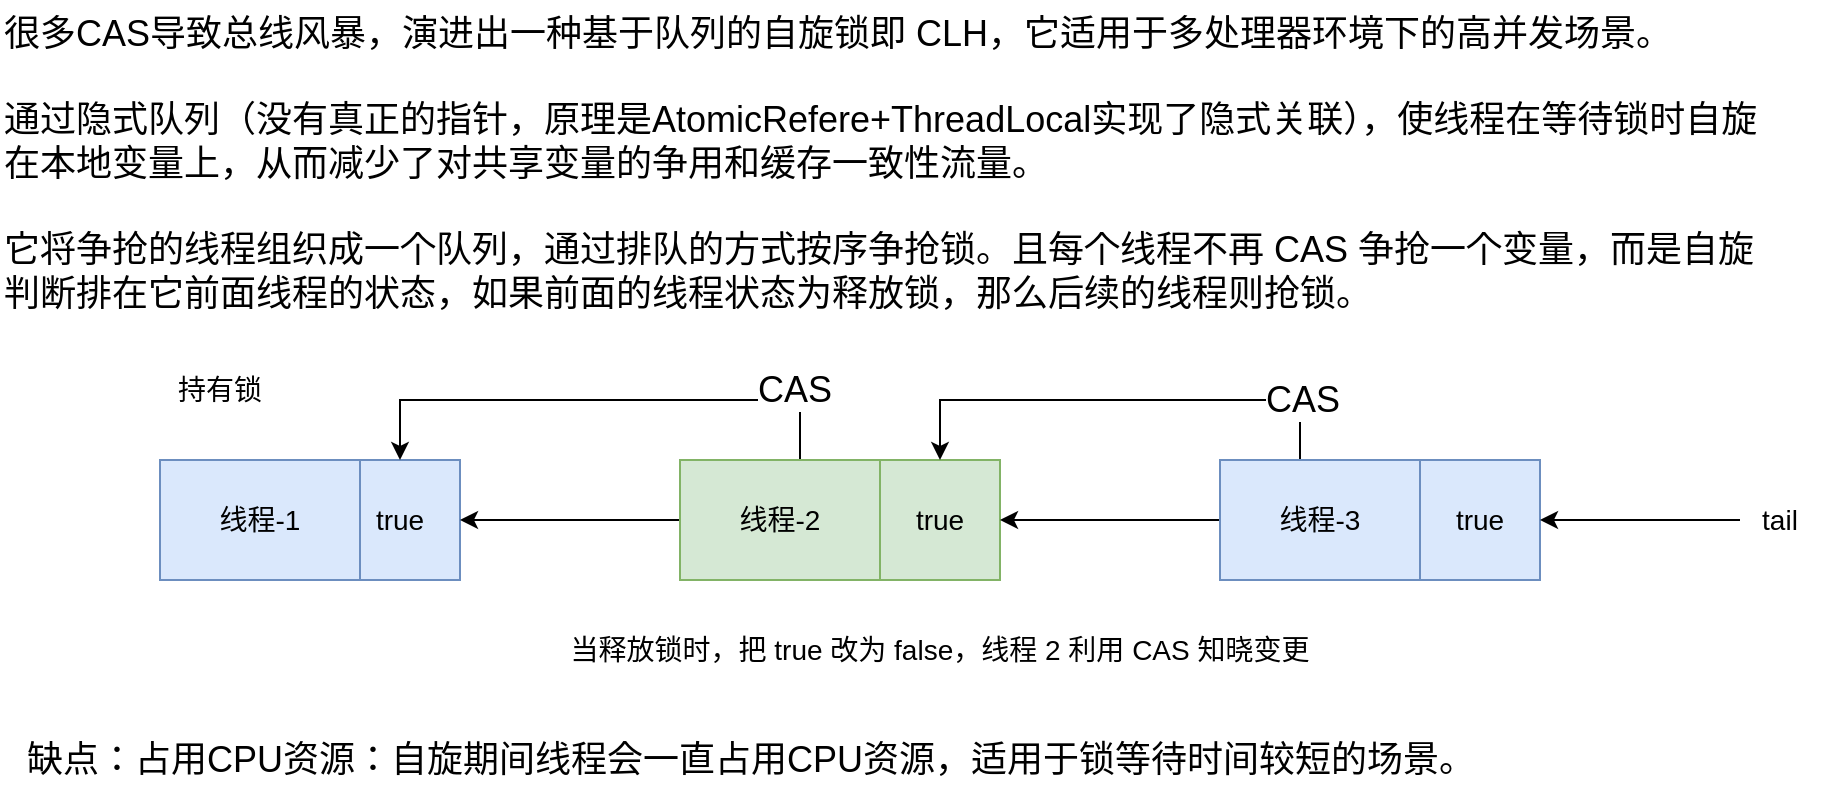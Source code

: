 <mxfile version="24.7.5" pages="2">
  <diagram name="CLH" id="licIFq5hs5Lv5d0Th4sf">
    <mxGraphModel dx="973" dy="405" grid="1" gridSize="10" guides="1" tooltips="1" connect="1" arrows="1" fold="1" page="1" pageScale="1" pageWidth="827" pageHeight="1169" math="0" shadow="0">
      <root>
        <mxCell id="0" />
        <mxCell id="1" parent="0" />
        <mxCell id="2" value="线程-1" style="rounded=0;whiteSpace=wrap;html=1;fillColor=#dae8fc;strokeColor=#6c8ebf;fontSize=14;" vertex="1" parent="1">
          <mxGeometry x="130" y="250" width="100" height="60" as="geometry" />
        </mxCell>
        <mxCell id="3" value="true" style="rounded=0;whiteSpace=wrap;html=1;fillColor=#dae8fc;strokeColor=#6c8ebf;fontSize=14;" vertex="1" parent="1">
          <mxGeometry x="200" y="250" width="60" height="60" as="geometry" />
        </mxCell>
        <mxCell id="4" value="线程-2" style="rounded=0;whiteSpace=wrap;html=1;fillColor=#d5e8d4;strokeColor=#82b366;fontSize=14;" vertex="1" parent="1">
          <mxGeometry x="390" y="250" width="100" height="60" as="geometry" />
        </mxCell>
        <mxCell id="5" value="true" style="rounded=0;whiteSpace=wrap;html=1;fillColor=#d5e8d4;strokeColor=#82b366;fontSize=14;" vertex="1" parent="1">
          <mxGeometry x="470" y="250" width="60" height="60" as="geometry" />
        </mxCell>
        <mxCell id="6" value="线程-3" style="rounded=0;whiteSpace=wrap;html=1;fillColor=#dae8fc;strokeColor=#6c8ebf;fontSize=14;" vertex="1" parent="1">
          <mxGeometry x="660" y="250" width="100" height="60" as="geometry" />
        </mxCell>
        <mxCell id="7" value="true" style="rounded=0;whiteSpace=wrap;html=1;fillColor=#dae8fc;strokeColor=#6c8ebf;fontSize=14;" vertex="1" parent="1">
          <mxGeometry x="740" y="250" width="60" height="60" as="geometry" />
        </mxCell>
        <mxCell id="8" value="" style="endArrow=classic;html=1;rounded=0;exitX=0;exitY=0.5;exitDx=0;exitDy=0;entryX=1;entryY=0.5;entryDx=0;entryDy=0;strokeWidth=1;" edge="1" parent="1" source="4" target="3">
          <mxGeometry width="50" height="50" relative="1" as="geometry">
            <mxPoint x="380" y="280" as="sourcePoint" />
            <mxPoint x="270" y="280" as="targetPoint" />
          </mxGeometry>
        </mxCell>
        <mxCell id="9" value="" style="endArrow=classic;html=1;rounded=0;exitX=0;exitY=0.5;exitDx=0;exitDy=0;entryX=1;entryY=0.5;entryDx=0;entryDy=0;strokeWidth=1;" edge="1" parent="1" source="6" target="5">
          <mxGeometry width="50" height="50" relative="1" as="geometry">
            <mxPoint x="650" y="280" as="sourcePoint" />
            <mxPoint x="540" y="280" as="targetPoint" />
          </mxGeometry>
        </mxCell>
        <mxCell id="16" value="持有锁" style="text;html=1;strokeColor=none;fillColor=none;align=center;verticalAlign=middle;whiteSpace=wrap;rounded=0;fontSize=14;" vertex="1" parent="1">
          <mxGeometry x="110" y="200" width="60" height="30" as="geometry" />
        </mxCell>
        <mxCell id="18" value="" style="endArrow=classic;html=1;rounded=0;entryX=1;entryY=0.5;entryDx=0;entryDy=0;strokeWidth=1;" edge="1" parent="1" target="7">
          <mxGeometry width="50" height="50" relative="1" as="geometry">
            <mxPoint x="900" y="280" as="sourcePoint" />
            <mxPoint x="810" y="280" as="targetPoint" />
          </mxGeometry>
        </mxCell>
        <mxCell id="19" value="tail" style="text;html=1;strokeColor=none;fillColor=none;align=center;verticalAlign=middle;whiteSpace=wrap;rounded=0;fontSize=14;" vertex="1" parent="1">
          <mxGeometry x="900" y="265" width="40" height="30" as="geometry" />
        </mxCell>
        <mxCell id="20" value="当释放锁时，把 true 改为 false，线程 2 利用 CAS 知晓变更" style="text;html=1;strokeColor=none;fillColor=none;align=center;verticalAlign=middle;whiteSpace=wrap;rounded=0;fontSize=14;fontStyle=0" vertex="1" parent="1">
          <mxGeometry x="120" y="330" width="760" height="30" as="geometry" />
        </mxCell>
        <mxCell id="a1Hz4ko9PHm4NrbtZ5nW-28" value="线程-1" style="rounded=0;whiteSpace=wrap;html=1;fillColor=#dae8fc;strokeColor=#6c8ebf;fontSize=14;" vertex="1" parent="1">
          <mxGeometry x="110" y="250" width="100" height="60" as="geometry" />
        </mxCell>
        <mxCell id="a1Hz4ko9PHm4NrbtZ5nW-33" style="edgeStyle=orthogonalEdgeStyle;rounded=0;orthogonalLoop=1;jettySize=auto;html=1;entryX=0.5;entryY=0;entryDx=0;entryDy=0;fontSize=18;" edge="1" parent="1" source="a1Hz4ko9PHm4NrbtZ5nW-29" target="3">
          <mxGeometry relative="1" as="geometry">
            <Array as="points">
              <mxPoint x="430" y="220" />
              <mxPoint x="230" y="220" />
            </Array>
          </mxGeometry>
        </mxCell>
        <mxCell id="a1Hz4ko9PHm4NrbtZ5nW-35" value="CAS" style="edgeLabel;html=1;align=center;verticalAlign=middle;resizable=0;points=[];fontSize=18;" vertex="1" connectable="0" parent="a1Hz4ko9PHm4NrbtZ5nW-33">
          <mxGeometry x="-0.853" y="3" relative="1" as="geometry">
            <mxPoint y="-16" as="offset" />
          </mxGeometry>
        </mxCell>
        <mxCell id="a1Hz4ko9PHm4NrbtZ5nW-29" value="线程-2" style="rounded=0;whiteSpace=wrap;html=1;fillColor=#d5e8d4;strokeColor=#82b366;fontSize=14;" vertex="1" parent="1">
          <mxGeometry x="370" y="250" width="100" height="60" as="geometry" />
        </mxCell>
        <mxCell id="a1Hz4ko9PHm4NrbtZ5nW-36" style="edgeStyle=orthogonalEdgeStyle;rounded=0;orthogonalLoop=1;jettySize=auto;html=1;entryX=0.5;entryY=0;entryDx=0;entryDy=0;fontSize=18;" edge="1" parent="1" source="a1Hz4ko9PHm4NrbtZ5nW-30" target="5">
          <mxGeometry relative="1" as="geometry">
            <Array as="points">
              <mxPoint x="680" y="220" />
              <mxPoint x="500" y="220" />
            </Array>
          </mxGeometry>
        </mxCell>
        <mxCell id="a1Hz4ko9PHm4NrbtZ5nW-37" value="CAS" style="edgeLabel;html=1;align=center;verticalAlign=middle;resizable=0;points=[];fontSize=18;" vertex="1" connectable="0" parent="a1Hz4ko9PHm4NrbtZ5nW-36">
          <mxGeometry x="-0.645" y="-2" relative="1" as="geometry">
            <mxPoint x="13" y="2" as="offset" />
          </mxGeometry>
        </mxCell>
        <mxCell id="a1Hz4ko9PHm4NrbtZ5nW-30" value="线程-3" style="rounded=0;whiteSpace=wrap;html=1;fillColor=#dae8fc;strokeColor=#6c8ebf;fontSize=14;" vertex="1" parent="1">
          <mxGeometry x="640" y="250" width="100" height="60" as="geometry" />
        </mxCell>
        <mxCell id="a1Hz4ko9PHm4NrbtZ5nW-38" value="很多CAS导致总线风暴，演进出一种基于队列的自旋锁即 CLH，它适用于多处理器环境下的高并发场景。&#xa;&#xa;通过隐式队列（没有真正的指针，原理是AtomicRefere+ThreadLocal实现了隐式关联），使线程在等待锁时自旋在本地变量上，从而减少了对共享变量的争用和缓存一致性流量。&#xa;&#xa;它将争抢的线程组织成一个队列，通过排队的方式按序争抢锁。且每个线程不再 CAS 争抢一个变量，而是自旋判断排在它前面线程的状态，如果前面的线程状态为释放锁，那么后续的线程则抢锁。" style="text;whiteSpace=wrap;fontSize=18;" vertex="1" parent="1">
          <mxGeometry x="30" y="20" width="890" height="110" as="geometry" />
        </mxCell>
        <mxCell id="a1Hz4ko9PHm4NrbtZ5nW-40" value="缺点：占用CPU资源：自旋期间线程会一直占用CPU资源，适用于锁等待时间较短的场景。" style="text;html=1;align=center;verticalAlign=middle;resizable=0;points=[];autosize=1;strokeColor=none;fillColor=none;fontSize=18;" vertex="1" parent="1">
          <mxGeometry x="30" y="380" width="750" height="40" as="geometry" />
        </mxCell>
      </root>
    </mxGraphModel>
  </diagram>
  <diagram id="gRVkwplQbYXrOBcfixph" name="AQS">
    <mxGraphModel dx="1320" dy="550" grid="1" gridSize="10" guides="1" tooltips="1" connect="1" arrows="1" fold="1" page="1" pageScale="1" pageWidth="827" pageHeight="1169" math="0" shadow="0">
      <root>
        <mxCell id="0" />
        <mxCell id="1" parent="0" />
        <mxCell id="3nrdS2sD-zeNU_zJJd0f-1" value="CLH有占用CPU资源问题，所以AQS将自旋等待前置节点改成了阻塞线程。&#xa;&#xa;后续的线程阻塞 无法主动 发现前面的线程释放锁，所以前面线程 需要通知后续线程 锁被释放了。&#xa;&#xa;所以AQS的变型版CLH需要显式地维护一个队列，且是一个双向列表实现，因为前面线程需要通知后续线程。" style="text;whiteSpace=wrap;fontSize=18;" vertex="1" parent="1">
          <mxGeometry x="10" y="10" width="760" height="120" as="geometry" />
        </mxCell>
        <mxCell id="jcVgagA7b-DBugqd7d3L-1" value="线程-1" style="rounded=0;whiteSpace=wrap;html=1;fillColor=#dae8fc;strokeColor=#6c8ebf;fontSize=14;" vertex="1" parent="1">
          <mxGeometry x="50" y="280" width="100" height="60" as="geometry" />
        </mxCell>
        <mxCell id="jcVgagA7b-DBugqd7d3L-22" style="edgeStyle=orthogonalEdgeStyle;rounded=0;orthogonalLoop=1;jettySize=auto;html=1;entryX=0;entryY=0.25;entryDx=0;entryDy=0;fontSize=18;" edge="1" parent="1" source="jcVgagA7b-DBugqd7d3L-2" target="jcVgagA7b-DBugqd7d3L-16">
          <mxGeometry relative="1" as="geometry">
            <Array as="points">
              <mxPoint x="220" y="295" />
              <mxPoint x="220" y="295" />
            </Array>
          </mxGeometry>
        </mxCell>
        <mxCell id="jcVgagA7b-DBugqd7d3L-2" value="true" style="rounded=0;whiteSpace=wrap;html=1;fillColor=#dae8fc;strokeColor=#6c8ebf;fontSize=14;" vertex="1" parent="1">
          <mxGeometry x="120" y="280" width="60" height="60" as="geometry" />
        </mxCell>
        <mxCell id="jcVgagA7b-DBugqd7d3L-3" value="线程-2" style="rounded=0;whiteSpace=wrap;html=1;fillColor=#d5e8d4;strokeColor=#82b366;fontSize=14;" vertex="1" parent="1">
          <mxGeometry x="310" y="280" width="100" height="60" as="geometry" />
        </mxCell>
        <mxCell id="jcVgagA7b-DBugqd7d3L-4" value="true" style="rounded=0;whiteSpace=wrap;html=1;fillColor=#d5e8d4;strokeColor=#82b366;fontSize=14;" vertex="1" parent="1">
          <mxGeometry x="390" y="280" width="60" height="60" as="geometry" />
        </mxCell>
        <mxCell id="jcVgagA7b-DBugqd7d3L-5" value="线程-3" style="rounded=0;whiteSpace=wrap;html=1;fillColor=#dae8fc;strokeColor=#6c8ebf;fontSize=14;" vertex="1" parent="1">
          <mxGeometry x="580" y="280" width="100" height="60" as="geometry" />
        </mxCell>
        <mxCell id="jcVgagA7b-DBugqd7d3L-25" style="edgeStyle=orthogonalEdgeStyle;rounded=0;orthogonalLoop=1;jettySize=auto;html=1;fontSize=18;" edge="1" parent="1" source="jcVgagA7b-DBugqd7d3L-6" target="jcVgagA7b-DBugqd7d3L-11">
          <mxGeometry relative="1" as="geometry">
            <Array as="points">
              <mxPoint x="740" y="295" />
              <mxPoint x="740" y="295" />
            </Array>
          </mxGeometry>
        </mxCell>
        <mxCell id="jcVgagA7b-DBugqd7d3L-6" value="true" style="rounded=0;whiteSpace=wrap;html=1;fillColor=#dae8fc;strokeColor=#6c8ebf;fontSize=14;" vertex="1" parent="1">
          <mxGeometry x="660" y="280" width="60" height="60" as="geometry" />
        </mxCell>
        <mxCell id="jcVgagA7b-DBugqd7d3L-7" value="" style="endArrow=classic;html=1;rounded=0;exitX=0;exitY=0.5;exitDx=0;exitDy=0;entryX=1;entryY=0.5;entryDx=0;entryDy=0;strokeWidth=1;" edge="1" parent="1" source="jcVgagA7b-DBugqd7d3L-3" target="jcVgagA7b-DBugqd7d3L-2">
          <mxGeometry width="50" height="50" relative="1" as="geometry">
            <mxPoint x="300" y="310" as="sourcePoint" />
            <mxPoint x="190" y="310" as="targetPoint" />
          </mxGeometry>
        </mxCell>
        <mxCell id="jcVgagA7b-DBugqd7d3L-8" value="" style="endArrow=classic;html=1;rounded=0;exitX=0;exitY=0.5;exitDx=0;exitDy=0;entryX=1;entryY=0.5;entryDx=0;entryDy=0;strokeWidth=1;" edge="1" parent="1" source="jcVgagA7b-DBugqd7d3L-5" target="jcVgagA7b-DBugqd7d3L-4">
          <mxGeometry width="50" height="50" relative="1" as="geometry">
            <mxPoint x="570" y="310" as="sourcePoint" />
            <mxPoint x="460" y="310" as="targetPoint" />
          </mxGeometry>
        </mxCell>
        <mxCell id="jcVgagA7b-DBugqd7d3L-10" value="" style="endArrow=classic;html=1;rounded=0;entryX=1;entryY=0.5;entryDx=0;entryDy=0;strokeWidth=1;exitX=0;exitY=1;exitDx=0;exitDy=0;" edge="1" parent="1" target="jcVgagA7b-DBugqd7d3L-6" source="jcVgagA7b-DBugqd7d3L-11">
          <mxGeometry width="50" height="50" relative="1" as="geometry">
            <mxPoint x="820" y="310" as="sourcePoint" />
            <mxPoint x="730" y="310" as="targetPoint" />
          </mxGeometry>
        </mxCell>
        <mxCell id="jcVgagA7b-DBugqd7d3L-11" value="tail" style="text;html=1;strokeColor=none;fillColor=none;align=center;verticalAlign=middle;whiteSpace=wrap;rounded=0;fontSize=14;" vertex="1" parent="1">
          <mxGeometry x="780" y="280" width="40" height="30" as="geometry" />
        </mxCell>
        <mxCell id="jcVgagA7b-DBugqd7d3L-13" value="线程-1" style="rounded=0;whiteSpace=wrap;html=1;fillColor=#dae8fc;strokeColor=#6c8ebf;fontSize=14;" vertex="1" parent="1">
          <mxGeometry x="30" y="280" width="100" height="60" as="geometry" />
        </mxCell>
        <mxCell id="jcVgagA7b-DBugqd7d3L-16" value="线程-2" style="rounded=0;whiteSpace=wrap;html=1;fillColor=#d5e8d4;strokeColor=#82b366;fontSize=14;" vertex="1" parent="1">
          <mxGeometry x="290" y="280" width="100" height="60" as="geometry" />
        </mxCell>
        <mxCell id="jcVgagA7b-DBugqd7d3L-19" value="线程-3" style="rounded=0;whiteSpace=wrap;html=1;fillColor=#dae8fc;strokeColor=#6c8ebf;fontSize=14;" vertex="1" parent="1">
          <mxGeometry x="560" y="280" width="100" height="60" as="geometry" />
        </mxCell>
        <mxCell id="jcVgagA7b-DBugqd7d3L-20" value="阻塞等待" style="text;whiteSpace=wrap;fontSize=18;" vertex="1" parent="1">
          <mxGeometry x="304" y="230" width="110" height="50" as="geometry" />
        </mxCell>
        <mxCell id="jcVgagA7b-DBugqd7d3L-21" value="持有锁" style="text;whiteSpace=wrap;fontSize=18;" vertex="1" parent="1">
          <mxGeometry x="35" y="230" width="90" height="50" as="geometry" />
        </mxCell>
        <mxCell id="jcVgagA7b-DBugqd7d3L-23" style="edgeStyle=orthogonalEdgeStyle;rounded=0;orthogonalLoop=1;jettySize=auto;html=1;entryX=0;entryY=0.25;entryDx=0;entryDy=0;fontSize=18;" edge="1" parent="1">
          <mxGeometry relative="1" as="geometry">
            <mxPoint x="450" y="295" as="sourcePoint" />
            <mxPoint x="560" y="295" as="targetPoint" />
            <Array as="points">
              <mxPoint x="490" y="295" />
              <mxPoint x="490" y="295" />
            </Array>
          </mxGeometry>
        </mxCell>
        <mxCell id="jcVgagA7b-DBugqd7d3L-24" value="阻塞等待" style="text;whiteSpace=wrap;fontSize=18;" vertex="1" parent="1">
          <mxGeometry x="570" y="240" width="110" height="50" as="geometry" />
        </mxCell>
        <mxCell id="opOAV8bEj9hDS9Sm81Si-1" value="如果线程2阻塞等待超时了，他将会从队列中移除掉" style="text;html=1;align=center;verticalAlign=middle;resizable=0;points=[];autosize=1;strokeColor=none;fillColor=none;fontSize=18;" vertex="1" parent="1">
          <mxGeometry y="363" width="430" height="40" as="geometry" />
        </mxCell>
        <mxCell id="opOAV8bEj9hDS9Sm81Si-2" value="线程-1" style="rounded=0;whiteSpace=wrap;html=1;fillColor=#dae8fc;strokeColor=#6c8ebf;fontSize=14;" vertex="1" parent="1">
          <mxGeometry x="57" y="470" width="100" height="60" as="geometry" />
        </mxCell>
        <mxCell id="opOAV8bEj9hDS9Sm81Si-3" style="edgeStyle=orthogonalEdgeStyle;rounded=0;orthogonalLoop=1;jettySize=auto;html=1;entryX=0;entryY=0.25;entryDx=0;entryDy=0;fontSize=18;" edge="1" parent="1" source="opOAV8bEj9hDS9Sm81Si-4">
          <mxGeometry relative="1" as="geometry">
            <Array as="points">
              <mxPoint x="227" y="485" />
              <mxPoint x="227" y="485" />
            </Array>
            <mxPoint x="297" y="485" as="targetPoint" />
          </mxGeometry>
        </mxCell>
        <mxCell id="opOAV8bEj9hDS9Sm81Si-4" value="true" style="rounded=0;whiteSpace=wrap;html=1;fillColor=#dae8fc;strokeColor=#6c8ebf;fontSize=14;" vertex="1" parent="1">
          <mxGeometry x="127" y="470" width="60" height="60" as="geometry" />
        </mxCell>
        <mxCell id="opOAV8bEj9hDS9Sm81Si-7" value="线程-3" style="rounded=0;whiteSpace=wrap;html=1;fillColor=#dae8fc;strokeColor=#6c8ebf;fontSize=14;" vertex="1" parent="1">
          <mxGeometry x="317" y="470" width="100" height="60" as="geometry" />
        </mxCell>
        <mxCell id="opOAV8bEj9hDS9Sm81Si-8" style="edgeStyle=orthogonalEdgeStyle;rounded=0;orthogonalLoop=1;jettySize=auto;html=1;fontSize=18;" edge="1" parent="1" source="opOAV8bEj9hDS9Sm81Si-9" target="opOAV8bEj9hDS9Sm81Si-13">
          <mxGeometry relative="1" as="geometry">
            <Array as="points">
              <mxPoint x="477" y="485" />
              <mxPoint x="477" y="485" />
            </Array>
          </mxGeometry>
        </mxCell>
        <mxCell id="opOAV8bEj9hDS9Sm81Si-9" value="true" style="rounded=0;whiteSpace=wrap;html=1;fillColor=#dae8fc;strokeColor=#6c8ebf;fontSize=14;" vertex="1" parent="1">
          <mxGeometry x="397" y="470" width="60" height="60" as="geometry" />
        </mxCell>
        <mxCell id="opOAV8bEj9hDS9Sm81Si-10" value="" style="endArrow=classic;html=1;rounded=0;exitX=0;exitY=0.5;exitDx=0;exitDy=0;entryX=1;entryY=0.5;entryDx=0;entryDy=0;strokeWidth=1;" edge="1" parent="1" target="opOAV8bEj9hDS9Sm81Si-4">
          <mxGeometry width="50" height="50" relative="1" as="geometry">
            <mxPoint x="317" y="500" as="sourcePoint" />
            <mxPoint x="197" y="500" as="targetPoint" />
          </mxGeometry>
        </mxCell>
        <mxCell id="opOAV8bEj9hDS9Sm81Si-12" value="" style="endArrow=classic;html=1;rounded=0;entryX=1;entryY=0.5;entryDx=0;entryDy=0;strokeWidth=1;exitX=0;exitY=1;exitDx=0;exitDy=0;" edge="1" parent="1" source="opOAV8bEj9hDS9Sm81Si-13" target="opOAV8bEj9hDS9Sm81Si-9">
          <mxGeometry width="50" height="50" relative="1" as="geometry">
            <mxPoint x="557" y="500" as="sourcePoint" />
            <mxPoint x="467" y="500" as="targetPoint" />
          </mxGeometry>
        </mxCell>
        <mxCell id="opOAV8bEj9hDS9Sm81Si-13" value="tail" style="text;html=1;strokeColor=none;fillColor=none;align=center;verticalAlign=middle;whiteSpace=wrap;rounded=0;fontSize=14;" vertex="1" parent="1">
          <mxGeometry x="517" y="470" width="40" height="30" as="geometry" />
        </mxCell>
        <mxCell id="opOAV8bEj9hDS9Sm81Si-14" value="线程-1" style="rounded=0;whiteSpace=wrap;html=1;fillColor=#dae8fc;strokeColor=#6c8ebf;fontSize=14;" vertex="1" parent="1">
          <mxGeometry x="37" y="470" width="100" height="60" as="geometry" />
        </mxCell>
        <mxCell id="opOAV8bEj9hDS9Sm81Si-16" value="线程-3" style="rounded=0;whiteSpace=wrap;html=1;fillColor=#dae8fc;strokeColor=#6c8ebf;fontSize=14;" vertex="1" parent="1">
          <mxGeometry x="297" y="470" width="100" height="60" as="geometry" />
        </mxCell>
        <mxCell id="opOAV8bEj9hDS9Sm81Si-18" value="持有锁" style="text;whiteSpace=wrap;fontSize=18;" vertex="1" parent="1">
          <mxGeometry x="42" y="420" width="90" height="50" as="geometry" />
        </mxCell>
        <mxCell id="opOAV8bEj9hDS9Sm81Si-20" value="阻塞等待" style="text;whiteSpace=wrap;fontSize=18;" vertex="1" parent="1">
          <mxGeometry x="307" y="430" width="110" height="50" as="geometry" />
        </mxCell>
        <mxCell id="opOAV8bEj9hDS9Sm81Si-21" value="在 AQS 中，线程的等待状态有以下几种：&#xa;• 0：初始化的时候的默认值&#xa;• CANCELLED（值为 1）：由于超时、中断或其他原因，该节点被取消&#xa;• SIGNAL（值为 -1）：表示该节点准备就绪，正常等待资源&#xa;• CONDITION（值为 -2）：表示该节点位于条件等待队列中&#xa;• PROPAGATE（值为 -3）：当处在 SHARED 情况下，该字段才有用，将 releaseShared 动作需要传播到其他节点" style="text;whiteSpace=wrap;fontSize=18;" vertex="1" parent="1">
          <mxGeometry y="560" width="800" height="170" as="geometry" />
        </mxCell>
      </root>
    </mxGraphModel>
  </diagram>
</mxfile>
